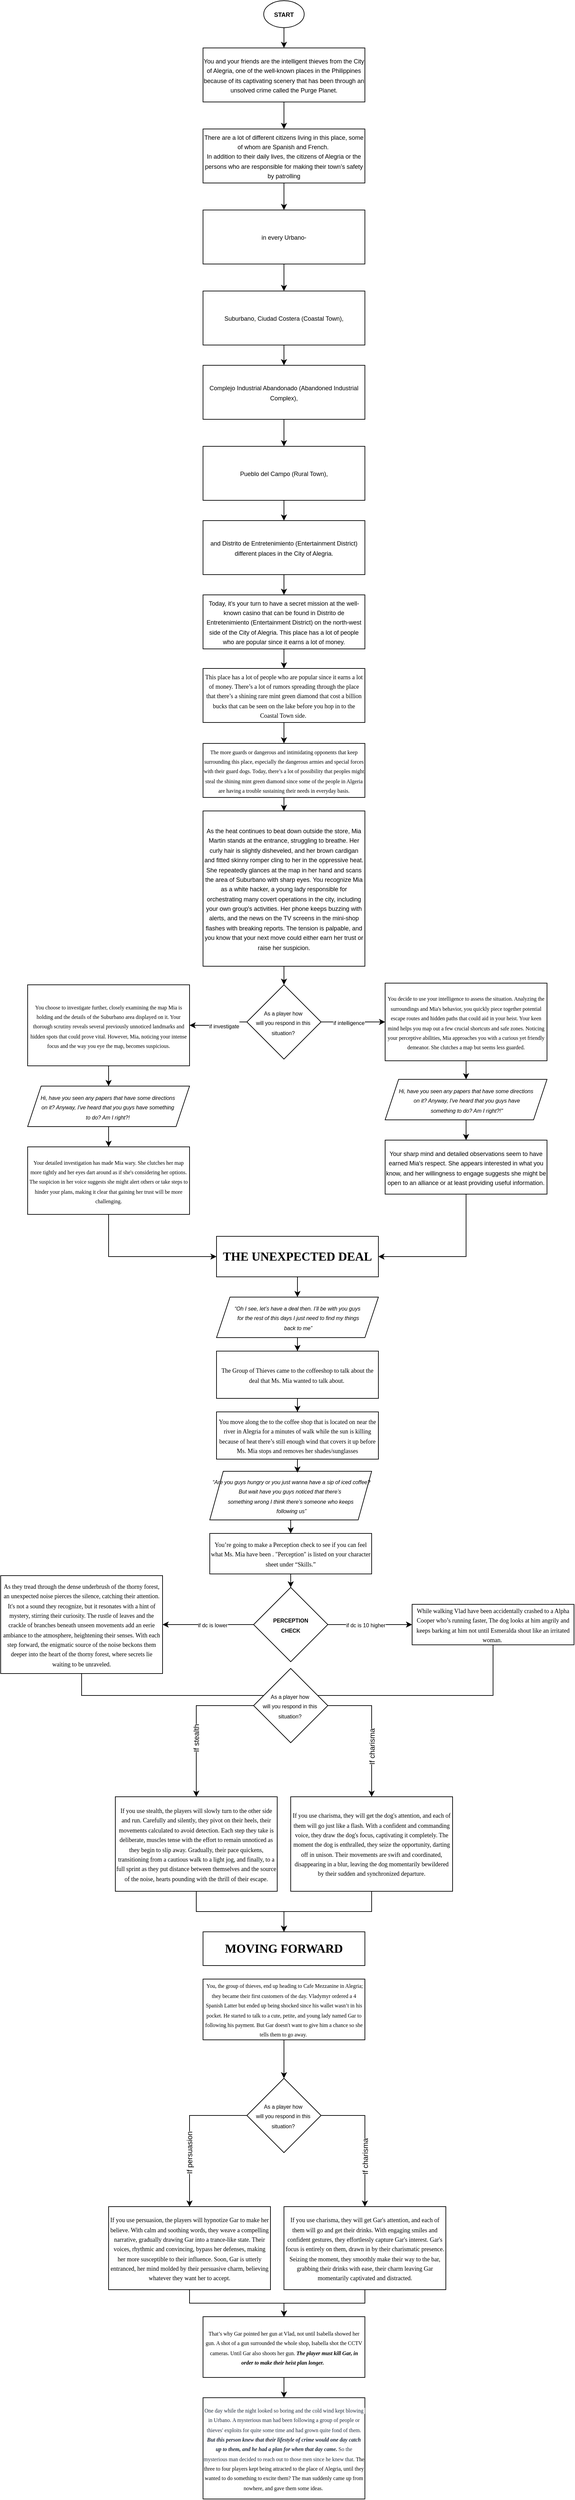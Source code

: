 <mxfile version="24.4.13" type="github">
  <diagram id="C5RBs43oDa-KdzZeNtuy" name="Page-1">
    <mxGraphModel dx="1801" dy="439" grid="1" gridSize="10" guides="1" tooltips="1" connect="1" arrows="1" fold="1" page="1" pageScale="1" pageWidth="827" pageHeight="1169" math="0" shadow="0">
      <root>
        <mxCell id="WIyWlLk6GJQsqaUBKTNV-0" />
        <mxCell id="WIyWlLk6GJQsqaUBKTNV-1" parent="WIyWlLk6GJQsqaUBKTNV-0" />
        <mxCell id="48kii7HsobEptYmwwad2-14" style="edgeStyle=orthogonalEdgeStyle;rounded=0;orthogonalLoop=1;jettySize=auto;html=1;" parent="WIyWlLk6GJQsqaUBKTNV-1" source="48kii7HsobEptYmwwad2-1" target="48kii7HsobEptYmwwad2-4" edge="1">
          <mxGeometry relative="1" as="geometry" />
        </mxCell>
        <mxCell id="48kii7HsobEptYmwwad2-1" value="&lt;span style=&quot;white-space-collapse: preserve;&quot;&gt;&lt;font style=&quot;font-size: 9px;&quot;&gt;You and your friends are the intelligent thieves from the City of Alegria, one of the well-known places in the Philippines because of its captivating scenery that has been through an unsolved crime called the Purge Planet.&lt;/font&gt;&lt;/span&gt;" style="rounded=0;whiteSpace=wrap;html=1;" parent="WIyWlLk6GJQsqaUBKTNV-1" vertex="1">
          <mxGeometry x="-110" y="170" width="240" height="80" as="geometry" />
        </mxCell>
        <mxCell id="48kii7HsobEptYmwwad2-22" style="edgeStyle=orthogonalEdgeStyle;rounded=0;orthogonalLoop=1;jettySize=auto;html=1;" parent="WIyWlLk6GJQsqaUBKTNV-1" source="48kii7HsobEptYmwwad2-2" target="48kii7HsobEptYmwwad2-1" edge="1">
          <mxGeometry relative="1" as="geometry">
            <mxPoint x="60" y="120" as="targetPoint" />
          </mxGeometry>
        </mxCell>
        <mxCell id="48kii7HsobEptYmwwad2-2" value="&lt;b&gt;&lt;font style=&quot;font-size: 9px;&quot;&gt;START&lt;/font&gt;&lt;/b&gt;" style="ellipse;whiteSpace=wrap;html=1;" parent="WIyWlLk6GJQsqaUBKTNV-1" vertex="1">
          <mxGeometry x="-20" y="100" width="60" height="40" as="geometry" />
        </mxCell>
        <mxCell id="48kii7HsobEptYmwwad2-15" style="edgeStyle=orthogonalEdgeStyle;rounded=0;orthogonalLoop=1;jettySize=auto;html=1;" parent="WIyWlLk6GJQsqaUBKTNV-1" source="48kii7HsobEptYmwwad2-4" target="48kii7HsobEptYmwwad2-5" edge="1">
          <mxGeometry relative="1" as="geometry" />
        </mxCell>
        <mxCell id="48kii7HsobEptYmwwad2-4" value="&lt;span&gt;&lt;/span&gt;&lt;span&gt;&lt;/span&gt;&lt;span style=&quot;white-space-collapse: preserve;&quot;&gt;&lt;font style=&quot;font-size: 9px;&quot;&gt;There are a lot of different citizens living in this place, some of whom are Spanish and French. &lt;br&gt;In addition to their daily lives, the citizens of Alegria or the persons who are responsible for making their town’s safety by patrolling&lt;/font&gt;&lt;/span&gt;" style="rounded=0;whiteSpace=wrap;html=1;" parent="WIyWlLk6GJQsqaUBKTNV-1" vertex="1">
          <mxGeometry x="-110" y="290" width="240" height="80" as="geometry" />
        </mxCell>
        <mxCell id="48kii7HsobEptYmwwad2-33" style="edgeStyle=orthogonalEdgeStyle;rounded=0;orthogonalLoop=1;jettySize=auto;html=1;" parent="WIyWlLk6GJQsqaUBKTNV-1" source="48kii7HsobEptYmwwad2-5" target="48kii7HsobEptYmwwad2-6" edge="1">
          <mxGeometry relative="1" as="geometry" />
        </mxCell>
        <mxCell id="48kii7HsobEptYmwwad2-5" value="&lt;span&gt;&lt;/span&gt;&lt;span&gt;&lt;/span&gt;&lt;span&gt;&lt;/span&gt;&lt;span style=&quot;white-space-collapse: preserve;&quot;&gt;&lt;font style=&quot;font-size: 9px;&quot;&gt;in every Urbano-&lt;/font&gt;&lt;/span&gt;" style="rounded=0;whiteSpace=wrap;html=1;" parent="WIyWlLk6GJQsqaUBKTNV-1" vertex="1">
          <mxGeometry x="-110" y="410" width="240" height="80" as="geometry" />
        </mxCell>
        <mxCell id="48kii7HsobEptYmwwad2-17" style="edgeStyle=orthogonalEdgeStyle;rounded=0;orthogonalLoop=1;jettySize=auto;html=1;" parent="WIyWlLk6GJQsqaUBKTNV-1" source="48kii7HsobEptYmwwad2-6" target="48kii7HsobEptYmwwad2-7" edge="1">
          <mxGeometry relative="1" as="geometry" />
        </mxCell>
        <mxCell id="48kii7HsobEptYmwwad2-6" value="&lt;span&gt;&lt;/span&gt;&lt;span&gt;&lt;/span&gt;&lt;span&gt;&lt;/span&gt;&lt;span style=&quot;white-space-collapse: preserve;&quot;&gt;&lt;font style=&quot;font-size: 9px;&quot;&gt;Suburbano, Ciudad Costera (Coastal Town),&lt;/font&gt;&lt;/span&gt;" style="rounded=0;whiteSpace=wrap;html=1;" parent="WIyWlLk6GJQsqaUBKTNV-1" vertex="1">
          <mxGeometry x="-110" y="530" width="240" height="80" as="geometry" />
        </mxCell>
        <mxCell id="48kii7HsobEptYmwwad2-18" style="edgeStyle=orthogonalEdgeStyle;rounded=0;orthogonalLoop=1;jettySize=auto;html=1;" parent="WIyWlLk6GJQsqaUBKTNV-1" source="48kii7HsobEptYmwwad2-7" target="48kii7HsobEptYmwwad2-8" edge="1">
          <mxGeometry relative="1" as="geometry" />
        </mxCell>
        <mxCell id="48kii7HsobEptYmwwad2-7" value="&lt;span&gt;&lt;/span&gt;&lt;span&gt;&lt;/span&gt;&lt;span&gt;&lt;/span&gt;&lt;span style=&quot;white-space-collapse: preserve;&quot;&gt;&lt;font style=&quot;font-size: 9px;&quot;&gt;Complejo Industrial Abandonado (Abandoned Industrial Complex),&lt;/font&gt;&lt;/span&gt;" style="rounded=0;whiteSpace=wrap;html=1;" parent="WIyWlLk6GJQsqaUBKTNV-1" vertex="1">
          <mxGeometry x="-110" y="640" width="240" height="80" as="geometry" />
        </mxCell>
        <mxCell id="48kii7HsobEptYmwwad2-19" style="edgeStyle=orthogonalEdgeStyle;rounded=0;orthogonalLoop=1;jettySize=auto;html=1;" parent="WIyWlLk6GJQsqaUBKTNV-1" source="48kii7HsobEptYmwwad2-8" target="48kii7HsobEptYmwwad2-9" edge="1">
          <mxGeometry relative="1" as="geometry" />
        </mxCell>
        <mxCell id="48kii7HsobEptYmwwad2-8" value="&lt;span&gt;&lt;/span&gt;&lt;span&gt;&lt;/span&gt;&lt;span&gt;&lt;/span&gt;&lt;span style=&quot;white-space-collapse: preserve;&quot;&gt;&lt;font style=&quot;font-size: 9px;&quot;&gt;Pueblo del Campo (Rural Town),&lt;/font&gt;&lt;/span&gt;" style="rounded=0;whiteSpace=wrap;html=1;" parent="WIyWlLk6GJQsqaUBKTNV-1" vertex="1">
          <mxGeometry x="-110" y="760" width="240" height="80" as="geometry" />
        </mxCell>
        <mxCell id="48kii7HsobEptYmwwad2-20" style="edgeStyle=orthogonalEdgeStyle;rounded=0;orthogonalLoop=1;jettySize=auto;html=1;" parent="WIyWlLk6GJQsqaUBKTNV-1" source="48kii7HsobEptYmwwad2-9" target="48kii7HsobEptYmwwad2-10" edge="1">
          <mxGeometry relative="1" as="geometry" />
        </mxCell>
        <mxCell id="48kii7HsobEptYmwwad2-9" value="&lt;span&gt;&lt;/span&gt;&lt;span&gt;&lt;/span&gt;&lt;span&gt;&lt;/span&gt;&lt;span style=&quot;white-space-collapse: preserve;&quot;&gt;&lt;font style=&quot;font-size: 9px;&quot;&gt;and Distrito de Entretenimiento (Entertainment District) different places in the City of Alegria.&lt;/font&gt;&lt;/span&gt;" style="rounded=0;whiteSpace=wrap;html=1;" parent="WIyWlLk6GJQsqaUBKTNV-1" vertex="1">
          <mxGeometry x="-110" y="870" width="240" height="80" as="geometry" />
        </mxCell>
        <mxCell id="48kii7HsobEptYmwwad2-24" style="edgeStyle=orthogonalEdgeStyle;rounded=0;orthogonalLoop=1;jettySize=auto;html=1;" parent="WIyWlLk6GJQsqaUBKTNV-1" source="48kii7HsobEptYmwwad2-10" target="48kii7HsobEptYmwwad2-23" edge="1">
          <mxGeometry relative="1" as="geometry" />
        </mxCell>
        <mxCell id="48kii7HsobEptYmwwad2-10" value="&lt;span&gt;&lt;/span&gt;&lt;span&gt;&lt;/span&gt;&lt;span&gt;&lt;/span&gt;&lt;span style=&quot;white-space-collapse: preserve;&quot;&gt;&lt;font style=&quot;font-size: 9px;&quot;&gt;Today, it’s your turn to have a secret mission at the well-known casino that can be found in Distrito de Entretenimiento (Entertainment District) on the north-west side of the City of Alegria. This place has a lot of people who are popular since it earns a lot of money.&lt;/font&gt;&lt;/span&gt;" style="rounded=0;whiteSpace=wrap;html=1;" parent="WIyWlLk6GJQsqaUBKTNV-1" vertex="1">
          <mxGeometry x="-110" y="980" width="240" height="80" as="geometry" />
        </mxCell>
        <mxCell id="48kii7HsobEptYmwwad2-34" style="edgeStyle=orthogonalEdgeStyle;rounded=0;orthogonalLoop=1;jettySize=auto;html=1;" parent="WIyWlLk6GJQsqaUBKTNV-1" source="48kii7HsobEptYmwwad2-23" target="48kii7HsobEptYmwwad2-25" edge="1">
          <mxGeometry relative="1" as="geometry" />
        </mxCell>
        <mxCell id="48kii7HsobEptYmwwad2-23" value="&lt;span&gt;&lt;/span&gt;&lt;span id=&quot;docs-internal-guid-4f8be528-7fff-176c-a7bf-f8670c133f67&quot;&gt;&lt;span style=&quot;font-family: &amp;quot;Times New Roman&amp;quot;, serif; background-color: transparent; font-variant-numeric: normal; font-variant-east-asian: normal; font-variant-alternates: normal; font-variant-position: normal; vertical-align: baseline; white-space-collapse: preserve;&quot;&gt;&lt;font style=&quot;font-size: 9px;&quot;&gt;This place has a lot of people who are popular since it earns a lot of money. There’s a lot of rumors spreading through the place that there’s a shining rare mint green diamond that cost a billion bucks that can be seen on the lake before you hop in to the Coastal Town side. &lt;/font&gt;&lt;/span&gt;&lt;/span&gt;" style="rounded=0;whiteSpace=wrap;html=1;" parent="WIyWlLk6GJQsqaUBKTNV-1" vertex="1">
          <mxGeometry x="-110" y="1089" width="240" height="80" as="geometry" />
        </mxCell>
        <mxCell id="48kii7HsobEptYmwwad2-53" style="edgeStyle=orthogonalEdgeStyle;rounded=0;orthogonalLoop=1;jettySize=auto;html=1;" parent="WIyWlLk6GJQsqaUBKTNV-1" source="48kii7HsobEptYmwwad2-25" target="48kii7HsobEptYmwwad2-52" edge="1">
          <mxGeometry relative="1" as="geometry" />
        </mxCell>
        <mxCell id="48kii7HsobEptYmwwad2-25" value="&lt;span&gt;&lt;/span&gt;&lt;span id=&quot;docs-internal-guid-4ef7a682-7fff-d99e-86c1-4532dfaaa815&quot;&gt;&lt;span style=&quot;font-family: &amp;quot;Times New Roman&amp;quot;, serif; background-color: transparent; font-variant-numeric: normal; font-variant-east-asian: normal; font-variant-alternates: normal; font-variant-position: normal; vertical-align: baseline; white-space-collapse: preserve;&quot;&gt;&lt;font style=&quot;font-size: 8px;&quot;&gt;The more guards or dangerous and intimidating opponents that keep surrounding this place, especially the dangerous armies and special forces with their guard dogs. Today, there’s a lot of possibility that peoples might steal the shining mint green diamond since some of the people in Algeria are having a trouble sustaining their needs in everyday basis.&lt;/font&gt;&lt;/span&gt;&lt;/span&gt;" style="rounded=0;whiteSpace=wrap;html=1;" parent="WIyWlLk6GJQsqaUBKTNV-1" vertex="1">
          <mxGeometry x="-110" y="1200" width="240" height="80" as="geometry" />
        </mxCell>
        <mxCell id="48kii7HsobEptYmwwad2-28" style="edgeStyle=orthogonalEdgeStyle;rounded=0;orthogonalLoop=1;jettySize=auto;html=1;entryX=0;entryY=0.5;entryDx=0;entryDy=0;" parent="WIyWlLk6GJQsqaUBKTNV-1" source="48kii7HsobEptYmwwad2-26" target="48kii7HsobEptYmwwad2-40" edge="1">
          <mxGeometry relative="1" as="geometry">
            <mxPoint x="145" y="1612.5" as="targetPoint" />
          </mxGeometry>
        </mxCell>
        <mxCell id="48kii7HsobEptYmwwad2-31" value="&lt;font style=&quot;font-size: 8px;&quot;&gt;if intelligence&lt;/font&gt;" style="edgeLabel;html=1;align=center;verticalAlign=middle;resizable=0;points=[];" parent="48kii7HsobEptYmwwad2-28" vertex="1" connectable="0">
          <mxGeometry x="-0.343" y="2" relative="1" as="geometry">
            <mxPoint x="10" y="2" as="offset" />
          </mxGeometry>
        </mxCell>
        <mxCell id="48kii7HsobEptYmwwad2-36" style="edgeStyle=orthogonalEdgeStyle;rounded=0;orthogonalLoop=1;jettySize=auto;html=1;entryX=1;entryY=0.5;entryDx=0;entryDy=0;" parent="WIyWlLk6GJQsqaUBKTNV-1" source="48kii7HsobEptYmwwad2-26" target="48kii7HsobEptYmwwad2-38" edge="1">
          <mxGeometry relative="1" as="geometry">
            <mxPoint x="-120" y="1612.5" as="targetPoint" />
          </mxGeometry>
        </mxCell>
        <mxCell id="48kii7HsobEptYmwwad2-37" value="&lt;font style=&quot;font-size: 8px;&quot;&gt;if investigate&lt;/font&gt;" style="edgeLabel;html=1;align=center;verticalAlign=middle;resizable=0;points=[];" parent="48kii7HsobEptYmwwad2-36" vertex="1" connectable="0">
          <mxGeometry x="0.44" y="1" relative="1" as="geometry">
            <mxPoint x="26" y="-1" as="offset" />
          </mxGeometry>
        </mxCell>
        <mxCell id="48kii7HsobEptYmwwad2-26" value="&lt;font style=&quot;font-size: 8px;&quot;&gt;As a player how&amp;nbsp;&lt;/font&gt;&lt;div&gt;&lt;font style=&quot;font-size: 8px;&quot;&gt;will you respond in this&amp;nbsp;&lt;/font&gt;&lt;div&gt;&lt;font style=&quot;font-size: 8px;&quot;&gt;situation?&amp;nbsp;&lt;/font&gt;&lt;/div&gt;&lt;/div&gt;" style="rhombus;whiteSpace=wrap;html=1;" parent="WIyWlLk6GJQsqaUBKTNV-1" vertex="1">
          <mxGeometry x="-45" y="1557.5" width="110" height="110" as="geometry" />
        </mxCell>
        <mxCell id="48kii7HsobEptYmwwad2-50" style="edgeStyle=orthogonalEdgeStyle;rounded=0;orthogonalLoop=1;jettySize=auto;html=1;" parent="WIyWlLk6GJQsqaUBKTNV-1" source="48kii7HsobEptYmwwad2-38" target="48kii7HsobEptYmwwad2-48" edge="1">
          <mxGeometry relative="1" as="geometry" />
        </mxCell>
        <mxCell id="48kii7HsobEptYmwwad2-38" value="&lt;span&gt;&lt;/span&gt;&lt;span id=&quot;docs-internal-guid-4ef7a682-7fff-d99e-86c1-4532dfaaa815&quot;&gt;&lt;span style=&quot;font-family: &amp;quot;Times New Roman&amp;quot;, serif; background-color: transparent; font-variant-numeric: normal; font-variant-east-asian: normal; font-variant-alternates: normal; font-variant-position: normal; vertical-align: baseline; white-space-collapse: preserve;&quot;&gt;&lt;font style=&quot;font-size: 8px;&quot;&gt;You choose to investigate further, closely examining the map Mia is holding and the details of the Suburbano area displayed on it. Your thorough scrutiny reveals several previously unnoticed landmarks and hidden spots that could prove vital. However, Mia, noticing your intense focus and the way you eye the map, becomes suspicious.&lt;/font&gt;&lt;/span&gt;&lt;/span&gt;" style="rounded=0;whiteSpace=wrap;html=1;" parent="WIyWlLk6GJQsqaUBKTNV-1" vertex="1">
          <mxGeometry x="-370" y="1557.5" width="240" height="120" as="geometry" />
        </mxCell>
        <mxCell id="48kii7HsobEptYmwwad2-41" style="edgeStyle=orthogonalEdgeStyle;rounded=0;orthogonalLoop=1;jettySize=auto;html=1;entryX=0.5;entryY=0;entryDx=0;entryDy=0;" parent="WIyWlLk6GJQsqaUBKTNV-1" source="48kii7HsobEptYmwwad2-40" target="48kii7HsobEptYmwwad2-43" edge="1">
          <mxGeometry relative="1" as="geometry">
            <mxPoint x="280.0" y="1697.5" as="targetPoint" />
          </mxGeometry>
        </mxCell>
        <mxCell id="48kii7HsobEptYmwwad2-40" value="&lt;span&gt;&lt;/span&gt;&lt;span id=&quot;docs-internal-guid-4ef7a682-7fff-d99e-86c1-4532dfaaa815&quot;&gt;&lt;span style=&quot;font-family: &amp;quot;Times New Roman&amp;quot;, serif; background-color: transparent; font-variant-numeric: normal; font-variant-east-asian: normal; font-variant-alternates: normal; font-variant-position: normal; vertical-align: baseline; white-space-collapse: preserve;&quot;&gt;&lt;font style=&quot;font-size: 8px;&quot;&gt;You decide to use your intelligence to assess the situation. Analyzing the surroundings and Mia&#39;s behavior, you quickly piece together potential escape routes and hidden paths that could aid in your heist. Your keen mind helps you map out a few crucial shortcuts and safe zones. Noticing your perceptive abilities, Mia approaches you with a curious yet friendly demeanor. She clutches a map but seems less guarded.&lt;/font&gt;&lt;/span&gt;&lt;/span&gt;" style="rounded=0;whiteSpace=wrap;html=1;" parent="WIyWlLk6GJQsqaUBKTNV-1" vertex="1">
          <mxGeometry x="160" y="1555" width="240" height="115" as="geometry" />
        </mxCell>
        <mxCell id="48kii7HsobEptYmwwad2-47" style="edgeStyle=orthogonalEdgeStyle;rounded=0;orthogonalLoop=1;jettySize=auto;html=1;entryX=0.5;entryY=0;entryDx=0;entryDy=0;" parent="WIyWlLk6GJQsqaUBKTNV-1" source="48kii7HsobEptYmwwad2-43" target="48kii7HsobEptYmwwad2-46" edge="1">
          <mxGeometry relative="1" as="geometry" />
        </mxCell>
        <mxCell id="48kii7HsobEptYmwwad2-43" value="&lt;font style=&quot;font-size: 8px;&quot;&gt;&lt;i&gt;Hi, have you seen any papers that have some directions&lt;/i&gt;&lt;/font&gt;&lt;div&gt;&lt;font style=&quot;font-size: 8px;&quot;&gt;&lt;i&gt;&amp;nbsp;on it? Anyway, I&#39;ve heard that you guys have&lt;/i&gt;&lt;/font&gt;&lt;/div&gt;&lt;div&gt;&lt;i&gt;&lt;font style=&quot;font-size: 8px;&quot;&gt;&amp;nbsp;something&amp;nbsp;&lt;/font&gt;&lt;span style=&quot;font-size: 8px; background-color: initial;&quot;&gt;to do? Am I right?!&quot;&lt;/span&gt;&lt;/i&gt;&lt;/div&gt;" style="shape=parallelogram;perimeter=parallelogramPerimeter;whiteSpace=wrap;html=1;fixedSize=1;" parent="WIyWlLk6GJQsqaUBKTNV-1" vertex="1">
          <mxGeometry x="160" y="1697.5" width="240" height="60" as="geometry" />
        </mxCell>
        <mxCell id="48kii7HsobEptYmwwad2-57" style="edgeStyle=orthogonalEdgeStyle;rounded=0;orthogonalLoop=1;jettySize=auto;html=1;entryX=1;entryY=0.5;entryDx=0;entryDy=0;" parent="WIyWlLk6GJQsqaUBKTNV-1" source="48kii7HsobEptYmwwad2-46" target="48kii7HsobEptYmwwad2-55" edge="1">
          <mxGeometry relative="1" as="geometry">
            <Array as="points">
              <mxPoint x="280" y="1960" />
            </Array>
          </mxGeometry>
        </mxCell>
        <mxCell id="48kii7HsobEptYmwwad2-46" value="&lt;span&gt;&lt;/span&gt;&lt;font style=&quot;font-size: 9px;&quot;&gt;Your sharp mind and detailed observations seem to have earned Mia&#39;s respect. She appears interested in what you know, and her willingness to engage suggests she might be open to an alliance or at least providing useful information.&lt;/font&gt;" style="rounded=0;whiteSpace=wrap;html=1;" parent="WIyWlLk6GJQsqaUBKTNV-1" vertex="1">
          <mxGeometry x="160" y="1787.5" width="240" height="80" as="geometry" />
        </mxCell>
        <mxCell id="48kii7HsobEptYmwwad2-51" style="edgeStyle=orthogonalEdgeStyle;rounded=0;orthogonalLoop=1;jettySize=auto;html=1;" parent="WIyWlLk6GJQsqaUBKTNV-1" source="48kii7HsobEptYmwwad2-48" target="48kii7HsobEptYmwwad2-49" edge="1">
          <mxGeometry relative="1" as="geometry" />
        </mxCell>
        <mxCell id="48kii7HsobEptYmwwad2-48" value="&lt;i&gt;&lt;font style=&quot;font-size: 8px;&quot;&gt;Hi, have you seen any papers that have some directions&amp;nbsp;&lt;/font&gt;&lt;/i&gt;&lt;div&gt;&lt;i&gt;&lt;font style=&quot;font-size: 8px;&quot;&gt;on it? Anyway, I&#39;ve heard that you guys have something&amp;nbsp;&lt;/font&gt;&lt;/i&gt;&lt;/div&gt;&lt;div&gt;&lt;i&gt;&lt;font style=&quot;font-size: 8px;&quot;&gt;to do? Am I right?!&amp;nbsp;&lt;/font&gt;&lt;/i&gt;&lt;/div&gt;" style="shape=parallelogram;perimeter=parallelogramPerimeter;whiteSpace=wrap;html=1;fixedSize=1;" parent="WIyWlLk6GJQsqaUBKTNV-1" vertex="1">
          <mxGeometry x="-370" y="1707.5" width="240" height="60" as="geometry" />
        </mxCell>
        <mxCell id="48kii7HsobEptYmwwad2-56" style="edgeStyle=orthogonalEdgeStyle;rounded=0;orthogonalLoop=1;jettySize=auto;html=1;entryX=0;entryY=0.5;entryDx=0;entryDy=0;" parent="WIyWlLk6GJQsqaUBKTNV-1" source="48kii7HsobEptYmwwad2-49" target="48kii7HsobEptYmwwad2-55" edge="1">
          <mxGeometry relative="1" as="geometry">
            <Array as="points">
              <mxPoint x="-250" y="1960" />
            </Array>
          </mxGeometry>
        </mxCell>
        <mxCell id="48kii7HsobEptYmwwad2-49" value="&lt;span&gt;&lt;/span&gt;&lt;span id=&quot;docs-internal-guid-4ef7a682-7fff-d99e-86c1-4532dfaaa815&quot;&gt;&lt;span style=&quot;font-family: &amp;quot;Times New Roman&amp;quot;, serif; background-color: transparent; font-variant-numeric: normal; font-variant-east-asian: normal; font-variant-alternates: normal; font-variant-position: normal; vertical-align: baseline; white-space-collapse: preserve;&quot;&gt;&lt;font style=&quot;font-size: 8px;&quot;&gt;Your detailed investigation has made Mia wary. She clutches her map more tightly and her eyes dart around as if she&#39;s considering her options. The suspicion in her voice suggests she might alert others or take steps to hinder your plans, making it clear that gaining her trust will be more challenging.&lt;/font&gt;&lt;/span&gt;&lt;/span&gt;" style="rounded=0;whiteSpace=wrap;html=1;" parent="WIyWlLk6GJQsqaUBKTNV-1" vertex="1">
          <mxGeometry x="-370" y="1797.5" width="240" height="100" as="geometry" />
        </mxCell>
        <mxCell id="48kii7HsobEptYmwwad2-54" style="edgeStyle=orthogonalEdgeStyle;rounded=0;orthogonalLoop=1;jettySize=auto;html=1;" parent="WIyWlLk6GJQsqaUBKTNV-1" source="48kii7HsobEptYmwwad2-52" target="48kii7HsobEptYmwwad2-26" edge="1">
          <mxGeometry relative="1" as="geometry" />
        </mxCell>
        <mxCell id="48kii7HsobEptYmwwad2-52" value="&lt;span&gt;&lt;/span&gt;&lt;font style=&quot;font-size: 9px;&quot;&gt;As the heat continues to beat down outside the store, Mia Martin stands at the entrance, struggling to breathe. Her curly hair is slightly disheveled, and her brown cardigan and fitted skinny romper cling to her in the oppressive heat. She repeatedly glances at the map in her hand and scans the area of Suburbano with sharp eyes. You recognize Mia as a white hacker, a young lady responsible for orchestrating many covert operations in the city, including your own group&#39;s activities. Her phone keeps buzzing with alerts, and the news on the TV screens in the mini-shop flashes with breaking reports. The tension is palpable, and you know that your next move could either earn her trust or raise her suspicion.&lt;/font&gt;" style="rounded=0;whiteSpace=wrap;html=1;" parent="WIyWlLk6GJQsqaUBKTNV-1" vertex="1">
          <mxGeometry x="-110" y="1300" width="240" height="230" as="geometry" />
        </mxCell>
        <mxCell id="48kii7HsobEptYmwwad2-61" style="edgeStyle=orthogonalEdgeStyle;rounded=0;orthogonalLoop=1;jettySize=auto;html=1;" parent="WIyWlLk6GJQsqaUBKTNV-1" source="48kii7HsobEptYmwwad2-55" target="48kii7HsobEptYmwwad2-60" edge="1">
          <mxGeometry relative="1" as="geometry" />
        </mxCell>
        <mxCell id="48kii7HsobEptYmwwad2-55" value="&lt;span&gt;&lt;/span&gt;&lt;span id=&quot;docs-internal-guid-4ef7a682-7fff-d99e-86c1-4532dfaaa815&quot;&gt;&lt;span style=&quot;font-family: &amp;quot;Times New Roman&amp;quot;, serif; background-color: transparent; font-variant-numeric: normal; font-variant-east-asian: normal; font-variant-alternates: normal; font-variant-position: normal; vertical-align: baseline; white-space-collapse: preserve;&quot;&gt;&lt;font style=&quot;font-size: 18px;&quot;&gt;&lt;b&gt;THE UNEXPECTED DEAL&lt;/b&gt;&lt;/font&gt;&lt;/span&gt;&lt;/span&gt;" style="rounded=0;whiteSpace=wrap;html=1;" parent="WIyWlLk6GJQsqaUBKTNV-1" vertex="1">
          <mxGeometry x="-90" y="1930" width="240" height="60" as="geometry" />
        </mxCell>
        <mxCell id="vWk4RYzjq7Nbljxg8Uhb-0" style="edgeStyle=orthogonalEdgeStyle;rounded=0;orthogonalLoop=1;jettySize=auto;html=1;" parent="WIyWlLk6GJQsqaUBKTNV-1" source="48kii7HsobEptYmwwad2-60" target="48kii7HsobEptYmwwad2-62" edge="1">
          <mxGeometry relative="1" as="geometry" />
        </mxCell>
        <mxCell id="48kii7HsobEptYmwwad2-60" value="&lt;span style=&quot;font-size: 8px;&quot;&gt;&lt;i&gt;“Oh I see, let’s have a deal then. I’ll be with you guys&lt;/i&gt;&lt;/span&gt;&lt;div&gt;&lt;span style=&quot;font-size: 8px;&quot;&gt;&lt;i&gt;&amp;nbsp;for the rest of this days I just need to find my things&lt;/i&gt;&lt;/span&gt;&lt;/div&gt;&lt;div&gt;&lt;span style=&quot;font-size: 8px;&quot;&gt;&lt;i&gt;&amp;nbsp;back to me”&lt;/i&gt;&lt;/span&gt;&lt;br&gt;&lt;/div&gt;" style="shape=parallelogram;perimeter=parallelogramPerimeter;whiteSpace=wrap;html=1;fixedSize=1;" parent="WIyWlLk6GJQsqaUBKTNV-1" vertex="1">
          <mxGeometry x="-90" y="2020" width="240" height="60" as="geometry" />
        </mxCell>
        <mxCell id="vWk4RYzjq7Nbljxg8Uhb-1" style="edgeStyle=orthogonalEdgeStyle;rounded=0;orthogonalLoop=1;jettySize=auto;html=1;" parent="WIyWlLk6GJQsqaUBKTNV-1" source="48kii7HsobEptYmwwad2-62" target="48kii7HsobEptYmwwad2-63" edge="1">
          <mxGeometry relative="1" as="geometry" />
        </mxCell>
        <mxCell id="48kii7HsobEptYmwwad2-62" value="&lt;span&gt;&lt;/span&gt;&lt;span id=&quot;docs-internal-guid-9dbe816c-7fff-2175-aaa6-e446ceecff5d&quot;&gt;&lt;span style=&quot;font-family: &amp;quot;Times New Roman&amp;quot;, serif; background-color: transparent; font-variant-numeric: normal; font-variant-east-asian: normal; font-variant-alternates: normal; font-variant-position: normal; vertical-align: baseline; white-space-collapse: preserve;&quot;&gt;&lt;font style=&quot;font-size: 9px;&quot;&gt;The Group of Thieves came to the coffeeshop to talk about the deal that Ms. Mia wanted to talk about. &lt;/font&gt;&lt;/span&gt;&lt;/span&gt;" style="rounded=0;whiteSpace=wrap;html=1;" parent="WIyWlLk6GJQsqaUBKTNV-1" vertex="1">
          <mxGeometry x="-90" y="2100" width="240" height="70" as="geometry" />
        </mxCell>
        <mxCell id="48kii7HsobEptYmwwad2-63" value="&lt;span&gt;&lt;/span&gt;&lt;span id=&quot;docs-internal-guid-9dbe816c-7fff-2175-aaa6-e446ceecff5d&quot;&gt;&lt;span style=&quot;font-family: &amp;quot;Times New Roman&amp;quot;, serif; background-color: transparent; font-variant-numeric: normal; font-variant-east-asian: normal; font-variant-alternates: normal; font-variant-position: normal; vertical-align: baseline; white-space-collapse: preserve;&quot;&gt;&lt;font style=&quot;font-size: 9px;&quot;&gt;You move along the to the coffee shop that is located on near the river in Alegria for a minutes of walk while the sun is killing because of heat there’s still enough wind that covers it up before Ms. Mia stops and removes her shades/sunglasses&lt;/font&gt;&lt;/span&gt;&lt;/span&gt;" style="rounded=0;whiteSpace=wrap;html=1;" parent="WIyWlLk6GJQsqaUBKTNV-1" vertex="1">
          <mxGeometry x="-90" y="2190" width="240" height="70" as="geometry" />
        </mxCell>
        <mxCell id="vWk4RYzjq7Nbljxg8Uhb-5" style="edgeStyle=orthogonalEdgeStyle;rounded=0;orthogonalLoop=1;jettySize=auto;html=1;entryX=0.5;entryY=0;entryDx=0;entryDy=0;" parent="WIyWlLk6GJQsqaUBKTNV-1" source="48kii7HsobEptYmwwad2-64" target="48kii7HsobEptYmwwad2-65" edge="1">
          <mxGeometry relative="1" as="geometry" />
        </mxCell>
        <mxCell id="48kii7HsobEptYmwwad2-64" value="&lt;div&gt;&lt;span style=&quot;font-size: 8px;&quot;&gt;&lt;i&gt;&amp;nbsp;“Are you guys hungry or you just wanna have a sip of iced coffee? But wait have you guys noticed that there’s&amp;nbsp;&lt;/i&gt;&lt;/span&gt;&lt;/div&gt;&lt;div&gt;&lt;span style=&quot;font-size: 8px;&quot;&gt;&lt;i&gt;something wrong I think there’s someone who keeps&lt;/i&gt;&lt;/span&gt;&lt;/div&gt;&lt;div&gt;&lt;span style=&quot;font-size: 8px;&quot;&gt;&lt;i&gt;&amp;nbsp;following us”&lt;/i&gt;&lt;/span&gt;&lt;br&gt;&lt;/div&gt;" style="shape=parallelogram;perimeter=parallelogramPerimeter;whiteSpace=wrap;html=1;fixedSize=1;" parent="WIyWlLk6GJQsqaUBKTNV-1" vertex="1">
          <mxGeometry x="-100" y="2278" width="240" height="72" as="geometry" />
        </mxCell>
        <mxCell id="jJsiZ15fsqgFTS8ckJMx-0" style="edgeStyle=orthogonalEdgeStyle;rounded=0;orthogonalLoop=1;jettySize=auto;html=1;" parent="WIyWlLk6GJQsqaUBKTNV-1" source="48kii7HsobEptYmwwad2-65" target="vWk4RYzjq7Nbljxg8Uhb-8" edge="1">
          <mxGeometry relative="1" as="geometry" />
        </mxCell>
        <mxCell id="48kii7HsobEptYmwwad2-65" value="&lt;span&gt;&lt;/span&gt;&lt;span id=&quot;docs-internal-guid-9dbe816c-7fff-2175-aaa6-e446ceecff5d&quot;&gt;&lt;span style=&quot;font-family: &amp;quot;Times New Roman&amp;quot;, serif; background-color: transparent; font-variant-numeric: normal; font-variant-east-asian: normal; font-variant-alternates: normal; font-variant-position: normal; vertical-align: baseline; white-space-collapse: preserve;&quot;&gt;&lt;font style=&quot;font-size: 9px;&quot;&gt;You’re going to make a Perception check to see if you can feel what Ms. Mia have been . &quot;Perception&quot; is listed on your character sheet under “Skills.”&lt;/font&gt;&lt;/span&gt;&lt;/span&gt;" style="rounded=0;whiteSpace=wrap;html=1;" parent="WIyWlLk6GJQsqaUBKTNV-1" vertex="1">
          <mxGeometry x="-100" y="2370" width="240" height="60" as="geometry" />
        </mxCell>
        <mxCell id="vWk4RYzjq7Nbljxg8Uhb-4" style="edgeStyle=orthogonalEdgeStyle;rounded=0;orthogonalLoop=1;jettySize=auto;html=1;entryX=0.542;entryY=0.022;entryDx=0;entryDy=0;entryPerimeter=0;" parent="WIyWlLk6GJQsqaUBKTNV-1" source="48kii7HsobEptYmwwad2-63" target="48kii7HsobEptYmwwad2-64" edge="1">
          <mxGeometry relative="1" as="geometry" />
        </mxCell>
        <mxCell id="ghF-6BT86m63EPEGOQ4o-1" style="edgeStyle=orthogonalEdgeStyle;rounded=0;orthogonalLoop=1;jettySize=auto;html=1;entryX=0;entryY=0.5;entryDx=0;entryDy=0;" parent="WIyWlLk6GJQsqaUBKTNV-1" source="vWk4RYzjq7Nbljxg8Uhb-8" target="ghF-6BT86m63EPEGOQ4o-6" edge="1">
          <mxGeometry relative="1" as="geometry">
            <mxPoint x="160" y="2505" as="targetPoint" />
          </mxGeometry>
        </mxCell>
        <mxCell id="ghF-6BT86m63EPEGOQ4o-2" value="&lt;font style=&quot;font-size: 8px;&quot;&gt;if dc is 10 higher&lt;/font&gt;" style="edgeLabel;html=1;align=center;verticalAlign=middle;resizable=0;points=[];" parent="ghF-6BT86m63EPEGOQ4o-1" vertex="1" connectable="0">
          <mxGeometry x="-0.578" y="-1" relative="1" as="geometry">
            <mxPoint x="29" y="-1" as="offset" />
          </mxGeometry>
        </mxCell>
        <mxCell id="ghF-6BT86m63EPEGOQ4o-3" style="edgeStyle=orthogonalEdgeStyle;rounded=0;orthogonalLoop=1;jettySize=auto;html=1;" parent="WIyWlLk6GJQsqaUBKTNV-1" source="vWk4RYzjq7Nbljxg8Uhb-8" target="ghF-6BT86m63EPEGOQ4o-5" edge="1">
          <mxGeometry relative="1" as="geometry">
            <mxPoint x="-110" y="2505" as="targetPoint" />
          </mxGeometry>
        </mxCell>
        <mxCell id="ghF-6BT86m63EPEGOQ4o-4" value="&lt;font style=&quot;font-size: 8px;&quot;&gt;if dc is lower&lt;/font&gt;" style="edgeLabel;html=1;align=center;verticalAlign=middle;resizable=0;points=[];" parent="ghF-6BT86m63EPEGOQ4o-3" vertex="1" connectable="0">
          <mxGeometry x="-0.09" relative="1" as="geometry">
            <mxPoint as="offset" />
          </mxGeometry>
        </mxCell>
        <mxCell id="vWk4RYzjq7Nbljxg8Uhb-8" value="&lt;span style=&quot;font-size: 8px;&quot;&gt;&lt;b&gt;PERCEPTION&lt;br&gt;CHECK&lt;/b&gt;&lt;/span&gt;" style="rhombus;whiteSpace=wrap;html=1;" parent="WIyWlLk6GJQsqaUBKTNV-1" vertex="1">
          <mxGeometry x="-35" y="2450" width="110" height="110" as="geometry" />
        </mxCell>
        <mxCell id="ghF-6BT86m63EPEGOQ4o-8" style="edgeStyle=orthogonalEdgeStyle;rounded=0;orthogonalLoop=1;jettySize=auto;html=1;" parent="WIyWlLk6GJQsqaUBKTNV-1" source="ghF-6BT86m63EPEGOQ4o-5" edge="1">
          <mxGeometry relative="1" as="geometry">
            <mxPoint y="2620" as="targetPoint" />
            <Array as="points">
              <mxPoint x="-290" y="2610" />
              <mxPoint x="1" y="2610" />
            </Array>
          </mxGeometry>
        </mxCell>
        <mxCell id="ghF-6BT86m63EPEGOQ4o-5" value="&lt;span&gt;&lt;/span&gt;&lt;span id=&quot;docs-internal-guid-9dbe816c-7fff-2175-aaa6-e446ceecff5d&quot;&gt;&lt;span style=&quot;font-family: &amp;quot;Times New Roman&amp;quot;, serif; background-color: transparent; font-variant-numeric: normal; font-variant-east-asian: normal; font-variant-alternates: normal; font-variant-position: normal; vertical-align: baseline; white-space-collapse: preserve;&quot;&gt;&lt;font style=&quot;font-size: 9px;&quot;&gt;As they tread through the dense underbrush of the thorny forest, an unexpected noise pierces the silence, catching their attention. It&#39;s not a sound they recognize, but it resonates with a hint of mystery, stirring their curiosity. The rustle of leaves and the crackle of branches beneath unseen movements add an eerie ambiance to the atmosphere, heightening their senses. With each step forward, the enigmatic source of the noise beckons them deeper into the heart of the thorny forest, where secrets lie waiting to be unraveled.&lt;/font&gt;&lt;/span&gt;&lt;/span&gt;" style="rounded=0;whiteSpace=wrap;html=1;" parent="WIyWlLk6GJQsqaUBKTNV-1" vertex="1">
          <mxGeometry x="-410" y="2432.5" width="240" height="145" as="geometry" />
        </mxCell>
        <mxCell id="ghF-6BT86m63EPEGOQ4o-10" style="edgeStyle=orthogonalEdgeStyle;rounded=0;orthogonalLoop=1;jettySize=auto;html=1;" parent="WIyWlLk6GJQsqaUBKTNV-1" source="ghF-6BT86m63EPEGOQ4o-6" edge="1">
          <mxGeometry relative="1" as="geometry">
            <mxPoint y="2610" as="targetPoint" />
            <Array as="points">
              <mxPoint x="320" y="2610" />
            </Array>
          </mxGeometry>
        </mxCell>
        <mxCell id="ghF-6BT86m63EPEGOQ4o-6" value="&lt;span&gt;&lt;/span&gt;&lt;span id=&quot;docs-internal-guid-9dbe816c-7fff-2175-aaa6-e446ceecff5d&quot;&gt;&lt;span style=&quot;font-family: &amp;quot;Times New Roman&amp;quot;, serif; background-color: transparent; font-variant-numeric: normal; font-variant-east-asian: normal; font-variant-alternates: normal; font-variant-position: normal; vertical-align: baseline; white-space-collapse: preserve;&quot;&gt;&lt;font style=&quot;font-size: 9px;&quot;&gt;While walking Vlad have been accidentally crashed to a Alpha Cooper who’s running faster, The dog looks at him angrily and keeps barking at him not until Esmeralda shout like an irritated woman. &lt;/font&gt;&lt;/span&gt;&lt;/span&gt;" style="rounded=0;whiteSpace=wrap;html=1;" parent="WIyWlLk6GJQsqaUBKTNV-1" vertex="1">
          <mxGeometry x="200" y="2475" width="240" height="60" as="geometry" />
        </mxCell>
        <mxCell id="ghF-6BT86m63EPEGOQ4o-12" style="edgeStyle=orthogonalEdgeStyle;rounded=0;orthogonalLoop=1;jettySize=auto;html=1;entryX=0.5;entryY=0;entryDx=0;entryDy=0;" parent="WIyWlLk6GJQsqaUBKTNV-1" source="ghF-6BT86m63EPEGOQ4o-7" target="ghF-6BT86m63EPEGOQ4o-14" edge="1">
          <mxGeometry relative="1" as="geometry">
            <mxPoint x="-120" y="2740" as="targetPoint" />
            <Array as="points">
              <mxPoint x="-120" y="2625" />
            </Array>
          </mxGeometry>
        </mxCell>
        <mxCell id="uCVlb8cVJ9TNwtC1Tqcg-2" value="If stealth" style="edgeLabel;html=1;align=center;verticalAlign=middle;resizable=0;points=[];rotation=-90;" vertex="1" connectable="0" parent="ghF-6BT86m63EPEGOQ4o-12">
          <mxGeometry x="0.085" y="1" relative="1" as="geometry">
            <mxPoint x="-1" y="14" as="offset" />
          </mxGeometry>
        </mxCell>
        <mxCell id="uCVlb8cVJ9TNwtC1Tqcg-1" style="edgeStyle=orthogonalEdgeStyle;rounded=0;orthogonalLoop=1;jettySize=auto;html=1;entryX=0.5;entryY=0;entryDx=0;entryDy=0;" edge="1" parent="WIyWlLk6GJQsqaUBKTNV-1" source="ghF-6BT86m63EPEGOQ4o-7" target="uCVlb8cVJ9TNwtC1Tqcg-0">
          <mxGeometry relative="1" as="geometry">
            <Array as="points">
              <mxPoint x="140" y="2625" />
            </Array>
          </mxGeometry>
        </mxCell>
        <mxCell id="uCVlb8cVJ9TNwtC1Tqcg-3" value="If charisma" style="edgeLabel;html=1;align=center;verticalAlign=middle;resizable=0;points=[];rotation=-90;" vertex="1" connectable="0" parent="uCVlb8cVJ9TNwtC1Tqcg-1">
          <mxGeometry x="0.141" y="-2" relative="1" as="geometry">
            <mxPoint x="2" y="12" as="offset" />
          </mxGeometry>
        </mxCell>
        <mxCell id="ghF-6BT86m63EPEGOQ4o-7" value="&lt;font style=&quot;font-size: 8px;&quot;&gt;As a player how&amp;nbsp;&lt;/font&gt;&lt;div&gt;&lt;font style=&quot;font-size: 8px;&quot;&gt;will you respond in this&amp;nbsp;&lt;/font&gt;&lt;div&gt;&lt;font style=&quot;font-size: 8px;&quot;&gt;situation?&amp;nbsp;&lt;/font&gt;&lt;/div&gt;&lt;/div&gt;" style="rhombus;whiteSpace=wrap;html=1;" parent="WIyWlLk6GJQsqaUBKTNV-1" vertex="1">
          <mxGeometry x="-35" y="2570" width="110" height="110" as="geometry" />
        </mxCell>
        <mxCell id="uCVlb8cVJ9TNwtC1Tqcg-8" style="edgeStyle=orthogonalEdgeStyle;rounded=0;orthogonalLoop=1;jettySize=auto;html=1;" edge="1" parent="WIyWlLk6GJQsqaUBKTNV-1" source="ghF-6BT86m63EPEGOQ4o-14" target="uCVlb8cVJ9TNwtC1Tqcg-7">
          <mxGeometry relative="1" as="geometry" />
        </mxCell>
        <mxCell id="ghF-6BT86m63EPEGOQ4o-14" value="&lt;span&gt;&lt;/span&gt;&lt;span id=&quot;docs-internal-guid-9dbe816c-7fff-2175-aaa6-e446ceecff5d&quot;&gt;&lt;span style=&quot;font-family: &amp;quot;Times New Roman&amp;quot;, serif; background-color: transparent; font-variant-numeric: normal; font-variant-east-asian: normal; font-variant-alternates: normal; font-variant-position: normal; vertical-align: baseline; white-space-collapse: preserve;&quot;&gt;&lt;font style=&quot;font-size: 9px;&quot;&gt;If you use stealth, the players will slowly turn to the other side and run. Carefully and silently, they pivot on their heels, their movements calculated to avoid detection. Each step they take is deliberate, muscles tense with the effort to remain unnoticed as they begin to slip away. Gradually, their pace quickens, transitioning from a cautious walk to a light jog, and finally, to a full sprint as they put distance between themselves and the source of the noise, hearts pounding with the thrill of their escape.&lt;/font&gt;&lt;/span&gt;&lt;/span&gt;" style="rounded=0;whiteSpace=wrap;html=1;" parent="WIyWlLk6GJQsqaUBKTNV-1" vertex="1">
          <mxGeometry x="-240" y="2760" width="240" height="140" as="geometry" />
        </mxCell>
        <mxCell id="uCVlb8cVJ9TNwtC1Tqcg-9" style="edgeStyle=orthogonalEdgeStyle;rounded=0;orthogonalLoop=1;jettySize=auto;html=1;entryX=0.5;entryY=0;entryDx=0;entryDy=0;" edge="1" parent="WIyWlLk6GJQsqaUBKTNV-1" source="uCVlb8cVJ9TNwtC1Tqcg-0" target="uCVlb8cVJ9TNwtC1Tqcg-7">
          <mxGeometry relative="1" as="geometry" />
        </mxCell>
        <mxCell id="uCVlb8cVJ9TNwtC1Tqcg-0" value="&lt;span&gt;&lt;/span&gt;&lt;span id=&quot;docs-internal-guid-9dbe816c-7fff-2175-aaa6-e446ceecff5d&quot;&gt;&lt;span style=&quot;font-family: &amp;quot;Times New Roman&amp;quot;, serif; background-color: transparent; font-variant-numeric: normal; font-variant-east-asian: normal; font-variant-alternates: normal; font-variant-position: normal; vertical-align: baseline; white-space-collapse: preserve;&quot;&gt;&lt;font style=&quot;font-size: 9px;&quot;&gt;If you use charisma, they will get the dog&#39;s attention, and each of them will go just like a flash. With a confident and commanding voice, they draw the dog&#39;s focus, captivating it completely. The moment the dog is enthralled, they seize the opportunity, darting off in unison. Their movements are swift and coordinated, disappearing in a blur, leaving the dog momentarily bewildered by their sudden and synchronized departure.&lt;/font&gt;&lt;/span&gt;&lt;/span&gt;" style="rounded=0;whiteSpace=wrap;html=1;" vertex="1" parent="WIyWlLk6GJQsqaUBKTNV-1">
          <mxGeometry x="20" y="2760" width="240" height="140" as="geometry" />
        </mxCell>
        <mxCell id="uCVlb8cVJ9TNwtC1Tqcg-7" value="&lt;span&gt;&lt;/span&gt;&lt;span id=&quot;docs-internal-guid-7afa188c-7fff-9990-d6df-7a07e2f7b8f1&quot;&gt;&lt;span style=&quot;font-family: &amp;quot;Times New Roman&amp;quot;, serif; background-color: transparent; font-variant-numeric: normal; font-variant-east-asian: normal; font-variant-alternates: normal; font-variant-position: normal; vertical-align: baseline; white-space-collapse: preserve;&quot;&gt;&lt;font style=&quot;font-size: 18px;&quot;&gt;&lt;b&gt;MOVING FORWARD&lt;/b&gt;&lt;/font&gt;&lt;/span&gt;&lt;/span&gt;" style="rounded=0;whiteSpace=wrap;html=1;" vertex="1" parent="WIyWlLk6GJQsqaUBKTNV-1">
          <mxGeometry x="-110" y="2960" width="240" height="50" as="geometry" />
        </mxCell>
        <mxCell id="uCVlb8cVJ9TNwtC1Tqcg-18" style="edgeStyle=orthogonalEdgeStyle;rounded=0;orthogonalLoop=1;jettySize=auto;html=1;entryX=0.5;entryY=0;entryDx=0;entryDy=0;" edge="1" parent="WIyWlLk6GJQsqaUBKTNV-1" source="uCVlb8cVJ9TNwtC1Tqcg-10" target="uCVlb8cVJ9TNwtC1Tqcg-15">
          <mxGeometry relative="1" as="geometry" />
        </mxCell>
        <mxCell id="uCVlb8cVJ9TNwtC1Tqcg-10" value="&lt;span&gt;&lt;/span&gt;&lt;span id=&quot;docs-internal-guid-8ea85782-7fff-ea93-23bf-06c66fc961e8&quot;&gt;&lt;span style=&quot;font-family: &amp;quot;Times New Roman&amp;quot;, serif; background-color: transparent; font-variant-numeric: normal; font-variant-east-asian: normal; font-variant-alternates: normal; font-variant-position: normal; vertical-align: baseline; white-space-collapse: preserve;&quot;&gt;&lt;font style=&quot;font-size: 8px;&quot;&gt;&amp;nbsp;You, the group of thieves, end up heading to Cafe Mezzanine in Alegria; they became their first customers of the day. Vladymyr ordered a 4 Spanish Latter but ended up being shocked since his wallet wasn’t in his pocket. He started to talk to a cute, petite, and young lady named Gar to following his payment. But Gar doesn&#39;t want to give him a chance so she tells them to go away. &lt;/font&gt;&lt;/span&gt;&lt;/span&gt;" style="rounded=0;whiteSpace=wrap;html=1;" vertex="1" parent="WIyWlLk6GJQsqaUBKTNV-1">
          <mxGeometry x="-110" y="3030" width="240" height="90" as="geometry" />
        </mxCell>
        <mxCell id="uCVlb8cVJ9TNwtC1Tqcg-11" style="edgeStyle=orthogonalEdgeStyle;rounded=0;orthogonalLoop=1;jettySize=auto;html=1;entryX=0.5;entryY=0;entryDx=0;entryDy=0;" edge="1" parent="WIyWlLk6GJQsqaUBKTNV-1" source="uCVlb8cVJ9TNwtC1Tqcg-15" target="uCVlb8cVJ9TNwtC1Tqcg-16">
          <mxGeometry relative="1" as="geometry">
            <mxPoint x="-130" y="3347" as="targetPoint" />
            <Array as="points">
              <mxPoint x="-130" y="3232" />
            </Array>
          </mxGeometry>
        </mxCell>
        <mxCell id="uCVlb8cVJ9TNwtC1Tqcg-12" value="If persuasion" style="edgeLabel;html=1;align=center;verticalAlign=middle;resizable=0;points=[];rotation=-90;" vertex="1" connectable="0" parent="uCVlb8cVJ9TNwtC1Tqcg-11">
          <mxGeometry x="0.085" y="1" relative="1" as="geometry">
            <mxPoint x="-1" y="21" as="offset" />
          </mxGeometry>
        </mxCell>
        <mxCell id="uCVlb8cVJ9TNwtC1Tqcg-13" style="edgeStyle=orthogonalEdgeStyle;rounded=0;orthogonalLoop=1;jettySize=auto;html=1;entryX=0.5;entryY=0;entryDx=0;entryDy=0;" edge="1" parent="WIyWlLk6GJQsqaUBKTNV-1" source="uCVlb8cVJ9TNwtC1Tqcg-15" target="uCVlb8cVJ9TNwtC1Tqcg-17">
          <mxGeometry relative="1" as="geometry">
            <Array as="points">
              <mxPoint x="130" y="3232" />
            </Array>
          </mxGeometry>
        </mxCell>
        <mxCell id="uCVlb8cVJ9TNwtC1Tqcg-14" value="If charisma" style="edgeLabel;html=1;align=center;verticalAlign=middle;resizable=0;points=[];rotation=-90;" vertex="1" connectable="0" parent="uCVlb8cVJ9TNwtC1Tqcg-13">
          <mxGeometry x="0.141" y="-2" relative="1" as="geometry">
            <mxPoint x="2" y="12" as="offset" />
          </mxGeometry>
        </mxCell>
        <mxCell id="uCVlb8cVJ9TNwtC1Tqcg-15" value="&lt;font style=&quot;font-size: 8px;&quot;&gt;As a player how&amp;nbsp;&lt;/font&gt;&lt;div&gt;&lt;font style=&quot;font-size: 8px;&quot;&gt;will you respond in this&amp;nbsp;&lt;/font&gt;&lt;div&gt;&lt;font style=&quot;font-size: 8px;&quot;&gt;situation?&amp;nbsp;&lt;/font&gt;&lt;/div&gt;&lt;/div&gt;" style="rhombus;whiteSpace=wrap;html=1;" vertex="1" parent="WIyWlLk6GJQsqaUBKTNV-1">
          <mxGeometry x="-45" y="3177" width="110" height="110" as="geometry" />
        </mxCell>
        <mxCell id="uCVlb8cVJ9TNwtC1Tqcg-20" style="edgeStyle=orthogonalEdgeStyle;rounded=0;orthogonalLoop=1;jettySize=auto;html=1;" edge="1" parent="WIyWlLk6GJQsqaUBKTNV-1" source="uCVlb8cVJ9TNwtC1Tqcg-16" target="uCVlb8cVJ9TNwtC1Tqcg-19">
          <mxGeometry relative="1" as="geometry" />
        </mxCell>
        <mxCell id="uCVlb8cVJ9TNwtC1Tqcg-16" value="&lt;span&gt;&lt;/span&gt;&lt;span id=&quot;docs-internal-guid-9dbe816c-7fff-2175-aaa6-e446ceecff5d&quot;&gt;&lt;span style=&quot;font-family: &amp;quot;Times New Roman&amp;quot;, serif; background-color: transparent; font-variant-numeric: normal; font-variant-east-asian: normal; font-variant-alternates: normal; font-variant-position: normal; vertical-align: baseline; white-space-collapse: preserve;&quot;&gt;&lt;font style=&quot;font-size: 9px;&quot;&gt;If you use persuasion, the players will hypnotize Gar to make her believe. With calm and soothing words, they weave a compelling narrative, gradually drawing Gar into a trance-like state. Their voices, rhythmic and convincing, bypass her defenses, making her more susceptible to their influence. Soon, Gar is utterly entranced, her mind molded by their persuasive charm, believing whatever they want her to accept.&lt;/font&gt;&lt;/span&gt;&lt;/span&gt;" style="rounded=0;whiteSpace=wrap;html=1;" vertex="1" parent="WIyWlLk6GJQsqaUBKTNV-1">
          <mxGeometry x="-250" y="3367" width="240" height="123" as="geometry" />
        </mxCell>
        <mxCell id="uCVlb8cVJ9TNwtC1Tqcg-21" style="edgeStyle=orthogonalEdgeStyle;rounded=0;orthogonalLoop=1;jettySize=auto;html=1;" edge="1" parent="WIyWlLk6GJQsqaUBKTNV-1" source="uCVlb8cVJ9TNwtC1Tqcg-17" target="uCVlb8cVJ9TNwtC1Tqcg-19">
          <mxGeometry relative="1" as="geometry" />
        </mxCell>
        <mxCell id="uCVlb8cVJ9TNwtC1Tqcg-17" value="&lt;span&gt;&lt;/span&gt;&lt;span id=&quot;docs-internal-guid-9dbe816c-7fff-2175-aaa6-e446ceecff5d&quot;&gt;&lt;span style=&quot;font-family: &amp;quot;Times New Roman&amp;quot;, serif; background-color: transparent; font-variant-numeric: normal; font-variant-east-asian: normal; font-variant-alternates: normal; font-variant-position: normal; vertical-align: baseline; white-space-collapse: preserve;&quot;&gt;&lt;font style=&quot;font-size: 9px;&quot;&gt;If you use charisma, they will get Gar&#39;s attention, and each of them will go and get their drinks. With engaging smiles and confident gestures, they effortlessly capture Gar&#39;s interest. Gar&#39;s focus is entirely on them, drawn in by their charismatic presence. Seizing the moment, they smoothly make their way to the bar, grabbing their drinks with ease, their charm leaving Gar momentarily captivated and distracted.&lt;/font&gt;&lt;/span&gt;&lt;/span&gt;" style="rounded=0;whiteSpace=wrap;html=1;" vertex="1" parent="WIyWlLk6GJQsqaUBKTNV-1">
          <mxGeometry x="10" y="3367" width="240" height="123" as="geometry" />
        </mxCell>
        <mxCell id="uCVlb8cVJ9TNwtC1Tqcg-23" style="edgeStyle=orthogonalEdgeStyle;rounded=0;orthogonalLoop=1;jettySize=auto;html=1;" edge="1" parent="WIyWlLk6GJQsqaUBKTNV-1" source="uCVlb8cVJ9TNwtC1Tqcg-19" target="uCVlb8cVJ9TNwtC1Tqcg-22">
          <mxGeometry relative="1" as="geometry" />
        </mxCell>
        <mxCell id="uCVlb8cVJ9TNwtC1Tqcg-19" value="&lt;span&gt;&lt;/span&gt;&lt;span id=&quot;docs-internal-guid-1e62a941-7fff-1e7c-afc4-4033c24962b3&quot;&gt;&lt;font style=&quot;font-size: 8px;&quot;&gt;&lt;span style=&quot;font-family: &amp;quot;Times New Roman&amp;quot;, serif; background-color: transparent; font-variant-numeric: normal; font-variant-east-asian: normal; font-variant-alternates: normal; font-variant-position: normal; vertical-align: baseline; white-space-collapse: preserve;&quot;&gt;That’s why Gar pointed her gun at Vlad, not until Isabella showed her gun. A shot of a gun surrounded the whole shop, Isabella shot the CCTV cameras. Until Gar also shoots her gun. &lt;/span&gt;&lt;span style=&quot;font-family: &amp;quot;Times New Roman&amp;quot;, serif; background-color: transparent; font-weight: 700; font-style: italic; font-variant-numeric: normal; font-variant-east-asian: normal; font-variant-alternates: normal; font-variant-position: normal; vertical-align: baseline; white-space-collapse: preserve;&quot;&gt;The player must kill Gar, in order to make their heist plan longer.&amp;nbsp; &lt;/span&gt;&lt;/font&gt;&lt;/span&gt;" style="rounded=0;whiteSpace=wrap;html=1;" vertex="1" parent="WIyWlLk6GJQsqaUBKTNV-1">
          <mxGeometry x="-110" y="3530" width="240" height="90" as="geometry" />
        </mxCell>
        <mxCell id="uCVlb8cVJ9TNwtC1Tqcg-22" value="&lt;span&gt;&lt;/span&gt;&lt;span id=&quot;docs-internal-guid-11b0bfed-7fff-7595-1d7a-41605fff211b&quot;&gt;&lt;font style=&quot;font-size: 8px;&quot;&gt;&lt;span style=&quot;font-family: &amp;quot;Times New Roman&amp;quot;, serif; color: rgb(30, 41, 59); background-color: rgb(255, 255, 255); font-variant-numeric: normal; font-variant-east-asian: normal; font-variant-alternates: normal; font-variant-position: normal; vertical-align: baseline; white-space-collapse: preserve;&quot;&gt;One day while the night looked so boring and the cold wind kept blowing in Urbano. A mysterious man had been following a group of people or thieves&#39; exploits for quite some time and had grown quite fond of them. &lt;/span&gt;&lt;span style=&quot;font-family: &amp;quot;Times New Roman&amp;quot;, serif; color: rgb(30, 41, 59); background-color: rgb(255, 255, 255); font-weight: 700; font-style: italic; font-variant-numeric: normal; font-variant-east-asian: normal; font-variant-alternates: normal; font-variant-position: normal; vertical-align: baseline; white-space-collapse: preserve;&quot;&gt;But this person knew that their lifestyle of crime would one day catch up to them, and he had a plan for when that day came. &lt;/span&gt;&lt;span style=&quot;font-family: &amp;quot;Times New Roman&amp;quot;, serif; color: rgb(30, 41, 59); background-color: rgb(255, 255, 255); font-variant-numeric: normal; font-variant-east-asian: normal; font-variant-alternates: normal; font-variant-position: normal; vertical-align: baseline; white-space-collapse: preserve;&quot;&gt;So the mysterious man decided to reach out to those men since he knew that. &lt;/span&gt;&lt;span style=&quot;font-family: &amp;quot;Times New Roman&amp;quot;, serif; background-color: transparent; font-variant-numeric: normal; font-variant-east-asian: normal; font-variant-alternates: normal; font-variant-position: normal; vertical-align: baseline; white-space-collapse: preserve;&quot;&gt;The three to four players kept being attracted to the place of Alegria, until they wanted to do something to excite them? The man suddenly came up from nowhere, and gave them some ideas. &lt;/span&gt;&lt;/font&gt;&lt;/span&gt;" style="rounded=0;whiteSpace=wrap;html=1;" vertex="1" parent="WIyWlLk6GJQsqaUBKTNV-1">
          <mxGeometry x="-110" y="3650" width="240" height="150" as="geometry" />
        </mxCell>
      </root>
    </mxGraphModel>
  </diagram>
</mxfile>
